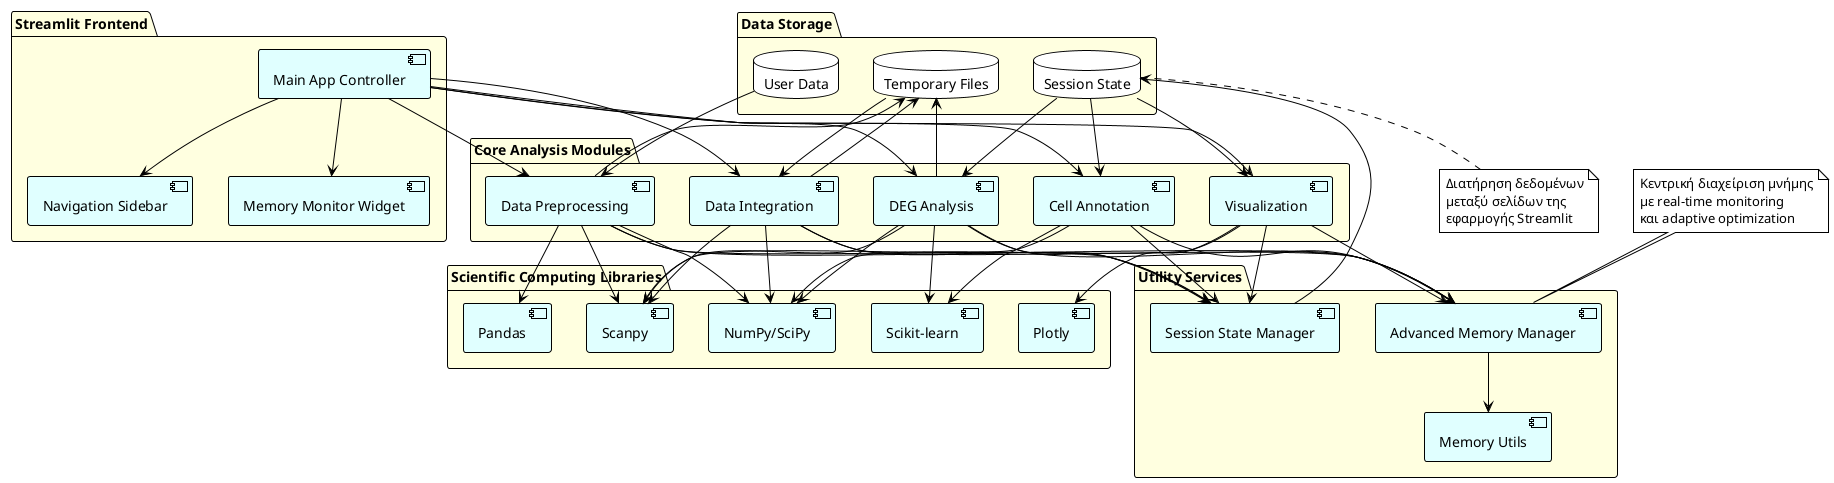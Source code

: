 @startuml MolecularBiologyApp_Components

!theme plain
skinparam backgroundColor white
skinparam componentBackgroundColor lightcyan
skinparam packageBackgroundColor lightyellow

package "Streamlit Frontend" {
    component [Main App Controller] as MainApp
    component [Navigation Sidebar] as Sidebar
    component [Memory Monitor Widget] as MemWidget
}

package "Core Analysis Modules" {
    component [Data Preprocessing] as Preprocessing
    component [Data Integration] as Integration  
    component [DEG Analysis] as DEGAnalysis
    component [Visualization] as Visualization
    component [Cell Annotation] as CellAnnotation
}

package "Utility Services" {
    component [Advanced Memory Manager] as MemoryManager
    component [Session State Manager] as SessionManager
    component [Memory Utils] as MemoryUtils
}

package "Scientific Computing Libraries" {
    component [Scanpy] as Scanpy
    component [NumPy/SciPy] as NumPy
    component [Pandas] as Pandas
    component [Plotly] as Plotly
    component [Scikit-learn] as Sklearn
}

package "Data Storage" {
    database "Session State" as SessionState
    database "Temporary Files" as TempFiles
    database "User Data" as UserData
}

' Frontend connections
MainApp --> Sidebar
MainApp --> MemWidget
MainApp --> Preprocessing
MainApp --> Integration
MainApp --> DEGAnalysis
MainApp --> Visualization
MainApp --> CellAnnotation

' Module connections to utilities
Preprocessing --> MemoryManager
Integration --> MemoryManager
DEGAnalysis --> MemoryManager
Visualization --> MemoryManager
CellAnnotation --> MemoryManager

Preprocessing --> SessionManager
Integration --> SessionManager
DEGAnalysis --> SessionManager
Visualization --> SessionManager
CellAnnotation --> SessionManager

MemoryManager --> MemoryUtils

' Scientific library connections
Preprocessing --> Scanpy
Preprocessing --> NumPy
Preprocessing --> Pandas

Integration --> Scanpy
Integration --> NumPy

DEGAnalysis --> Scanpy
DEGAnalysis --> NumPy
DEGAnalysis --> Sklearn

Visualization --> Plotly
Visualization --> NumPy

CellAnnotation --> Scanpy
CellAnnotation --> Sklearn

' Data connections
SessionManager --> SessionState
Preprocessing --> TempFiles
Integration --> TempFiles
DEGAnalysis --> TempFiles

UserData --> Preprocessing
TempFiles --> Integration
SessionState --> DEGAnalysis
SessionState --> Visualization
SessionState --> CellAnnotation

note top of MemoryManager
    Κεντρική διαχείριση μνήμης
    με real-time monitoring
    και adaptive optimization
end note

note bottom of SessionState
    Διατήρηση δεδομένων
    μεταξύ σελίδων της
    εφαρμογής Streamlit
end note

@enduml

